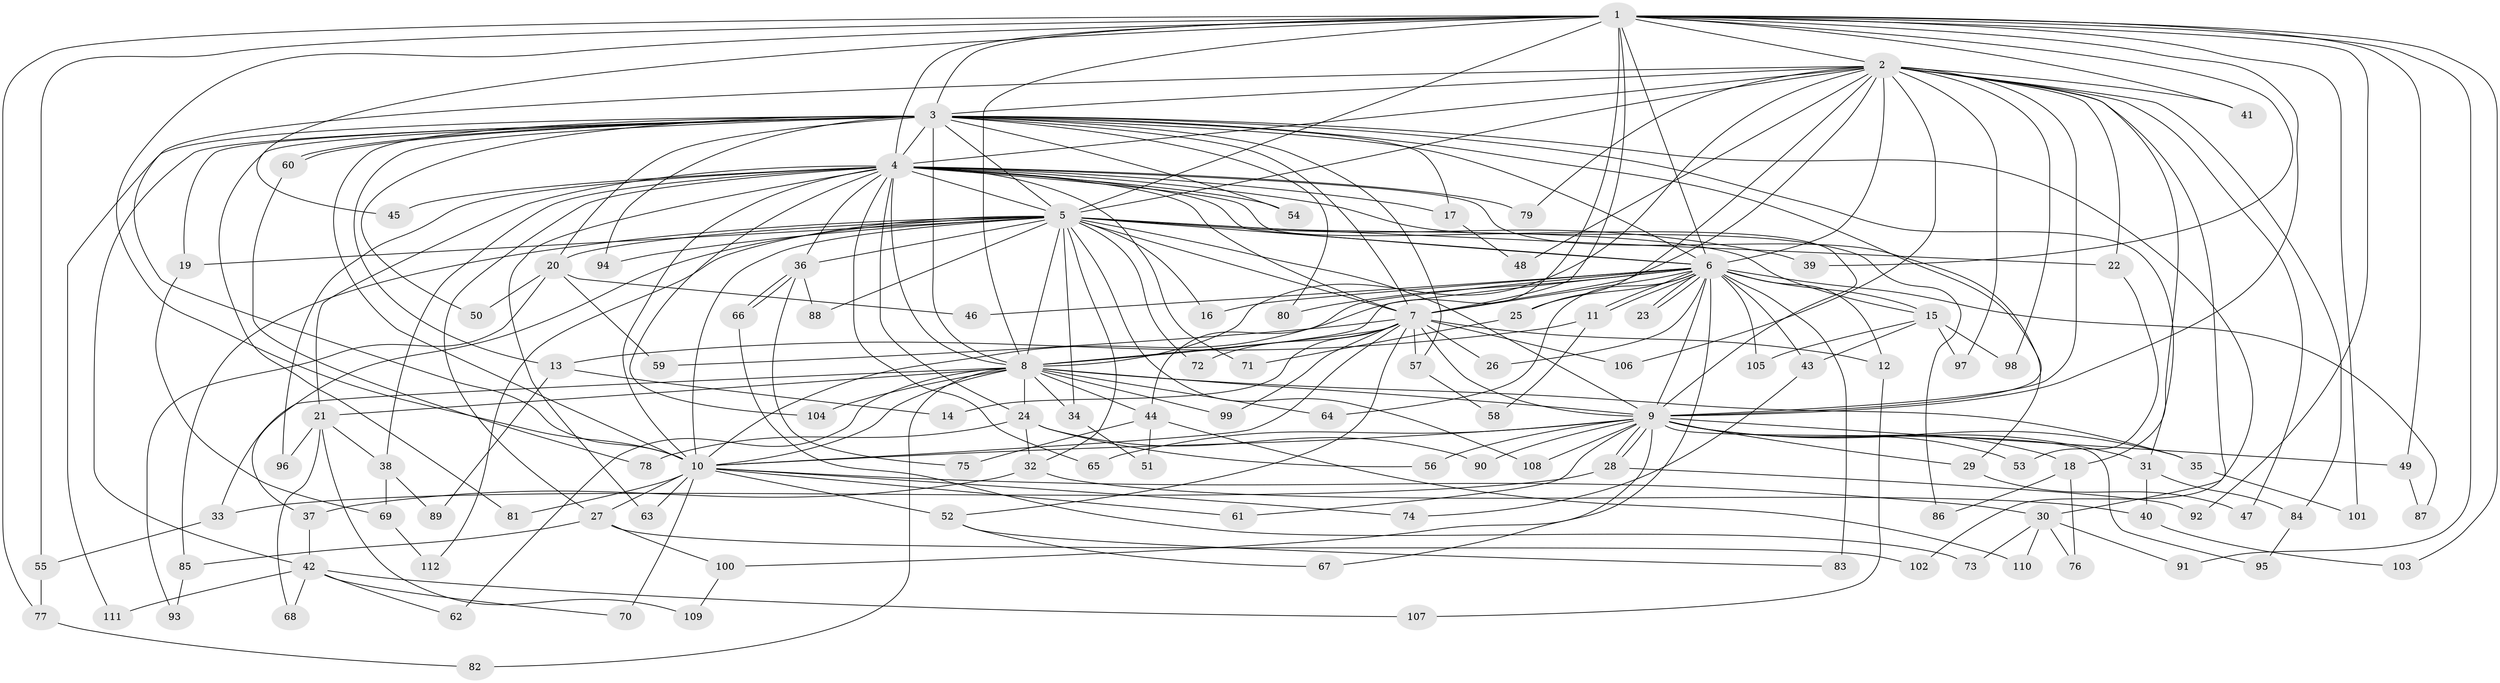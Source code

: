 // coarse degree distribution, {13: 0.017857142857142856, 22: 0.017857142857142856, 24: 0.03571428571428571, 20: 0.017857142857142856, 12: 0.017857142857142856, 15: 0.017857142857142856, 4: 0.14285714285714285, 3: 0.23214285714285715, 2: 0.39285714285714285, 6: 0.05357142857142857, 5: 0.03571428571428571, 1: 0.017857142857142856}
// Generated by graph-tools (version 1.1) at 2025/17/03/04/25 18:17:56]
// undirected, 112 vertices, 249 edges
graph export_dot {
graph [start="1"]
  node [color=gray90,style=filled];
  1;
  2;
  3;
  4;
  5;
  6;
  7;
  8;
  9;
  10;
  11;
  12;
  13;
  14;
  15;
  16;
  17;
  18;
  19;
  20;
  21;
  22;
  23;
  24;
  25;
  26;
  27;
  28;
  29;
  30;
  31;
  32;
  33;
  34;
  35;
  36;
  37;
  38;
  39;
  40;
  41;
  42;
  43;
  44;
  45;
  46;
  47;
  48;
  49;
  50;
  51;
  52;
  53;
  54;
  55;
  56;
  57;
  58;
  59;
  60;
  61;
  62;
  63;
  64;
  65;
  66;
  67;
  68;
  69;
  70;
  71;
  72;
  73;
  74;
  75;
  76;
  77;
  78;
  79;
  80;
  81;
  82;
  83;
  84;
  85;
  86;
  87;
  88;
  89;
  90;
  91;
  92;
  93;
  94;
  95;
  96;
  97;
  98;
  99;
  100;
  101;
  102;
  103;
  104;
  105;
  106;
  107;
  108;
  109;
  110;
  111;
  112;
  1 -- 2;
  1 -- 3;
  1 -- 4;
  1 -- 5;
  1 -- 6;
  1 -- 7;
  1 -- 8;
  1 -- 9;
  1 -- 10;
  1 -- 39;
  1 -- 41;
  1 -- 44;
  1 -- 45;
  1 -- 49;
  1 -- 55;
  1 -- 77;
  1 -- 91;
  1 -- 92;
  1 -- 101;
  1 -- 103;
  2 -- 3;
  2 -- 4;
  2 -- 5;
  2 -- 6;
  2 -- 7;
  2 -- 8;
  2 -- 9;
  2 -- 10;
  2 -- 18;
  2 -- 22;
  2 -- 25;
  2 -- 41;
  2 -- 47;
  2 -- 48;
  2 -- 79;
  2 -- 84;
  2 -- 97;
  2 -- 98;
  2 -- 102;
  2 -- 106;
  3 -- 4;
  3 -- 5;
  3 -- 6;
  3 -- 7;
  3 -- 8;
  3 -- 9;
  3 -- 10;
  3 -- 13;
  3 -- 17;
  3 -- 19;
  3 -- 20;
  3 -- 30;
  3 -- 31;
  3 -- 42;
  3 -- 50;
  3 -- 54;
  3 -- 57;
  3 -- 60;
  3 -- 60;
  3 -- 80;
  3 -- 81;
  3 -- 94;
  3 -- 111;
  4 -- 5;
  4 -- 6;
  4 -- 7;
  4 -- 8;
  4 -- 9;
  4 -- 10;
  4 -- 17;
  4 -- 21;
  4 -- 24;
  4 -- 27;
  4 -- 29;
  4 -- 36;
  4 -- 38;
  4 -- 45;
  4 -- 54;
  4 -- 63;
  4 -- 65;
  4 -- 71;
  4 -- 79;
  4 -- 86;
  4 -- 96;
  4 -- 104;
  5 -- 6;
  5 -- 7;
  5 -- 8;
  5 -- 9;
  5 -- 10;
  5 -- 15;
  5 -- 16;
  5 -- 19;
  5 -- 20;
  5 -- 22;
  5 -- 32;
  5 -- 34;
  5 -- 36;
  5 -- 37;
  5 -- 39;
  5 -- 72;
  5 -- 85;
  5 -- 88;
  5 -- 94;
  5 -- 108;
  5 -- 112;
  6 -- 7;
  6 -- 8;
  6 -- 9;
  6 -- 10;
  6 -- 11;
  6 -- 11;
  6 -- 12;
  6 -- 15;
  6 -- 16;
  6 -- 23;
  6 -- 23;
  6 -- 25;
  6 -- 26;
  6 -- 43;
  6 -- 46;
  6 -- 64;
  6 -- 67;
  6 -- 80;
  6 -- 83;
  6 -- 87;
  6 -- 105;
  7 -- 8;
  7 -- 9;
  7 -- 10;
  7 -- 12;
  7 -- 14;
  7 -- 26;
  7 -- 52;
  7 -- 57;
  7 -- 59;
  7 -- 72;
  7 -- 99;
  7 -- 106;
  8 -- 9;
  8 -- 10;
  8 -- 21;
  8 -- 24;
  8 -- 33;
  8 -- 34;
  8 -- 35;
  8 -- 44;
  8 -- 62;
  8 -- 64;
  8 -- 82;
  8 -- 99;
  8 -- 104;
  9 -- 10;
  9 -- 18;
  9 -- 28;
  9 -- 28;
  9 -- 29;
  9 -- 31;
  9 -- 35;
  9 -- 49;
  9 -- 53;
  9 -- 56;
  9 -- 61;
  9 -- 65;
  9 -- 90;
  9 -- 95;
  9 -- 100;
  9 -- 108;
  10 -- 27;
  10 -- 30;
  10 -- 52;
  10 -- 61;
  10 -- 63;
  10 -- 70;
  10 -- 74;
  10 -- 81;
  11 -- 13;
  11 -- 58;
  12 -- 107;
  13 -- 14;
  13 -- 89;
  15 -- 43;
  15 -- 97;
  15 -- 98;
  15 -- 105;
  17 -- 48;
  18 -- 76;
  18 -- 86;
  19 -- 69;
  20 -- 46;
  20 -- 50;
  20 -- 59;
  20 -- 93;
  21 -- 38;
  21 -- 68;
  21 -- 96;
  21 -- 109;
  22 -- 53;
  24 -- 32;
  24 -- 56;
  24 -- 78;
  24 -- 90;
  25 -- 71;
  27 -- 85;
  27 -- 100;
  27 -- 102;
  28 -- 33;
  28 -- 92;
  29 -- 47;
  30 -- 73;
  30 -- 76;
  30 -- 91;
  30 -- 110;
  31 -- 40;
  31 -- 84;
  32 -- 37;
  32 -- 40;
  33 -- 55;
  34 -- 51;
  35 -- 101;
  36 -- 66;
  36 -- 66;
  36 -- 75;
  36 -- 88;
  37 -- 42;
  38 -- 69;
  38 -- 89;
  40 -- 103;
  42 -- 62;
  42 -- 68;
  42 -- 70;
  42 -- 107;
  42 -- 111;
  43 -- 74;
  44 -- 51;
  44 -- 75;
  44 -- 110;
  49 -- 87;
  52 -- 67;
  52 -- 83;
  55 -- 77;
  57 -- 58;
  60 -- 78;
  66 -- 73;
  69 -- 112;
  77 -- 82;
  84 -- 95;
  85 -- 93;
  100 -- 109;
}
